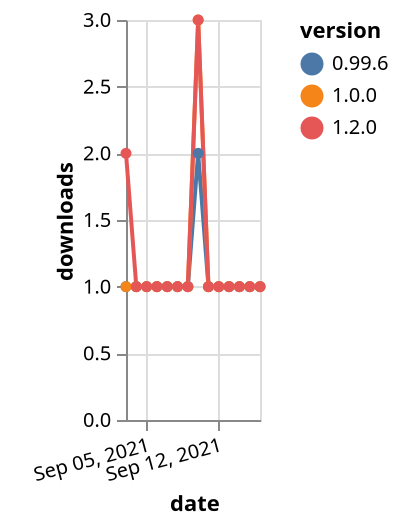 {"$schema": "https://vega.github.io/schema/vega-lite/v5.json", "description": "A simple bar chart with embedded data.", "data": {"values": [{"date": "2021-09-03", "total": 136, "delta": 1, "version": "0.99.6"}, {"date": "2021-09-04", "total": 137, "delta": 1, "version": "0.99.6"}, {"date": "2021-09-05", "total": 138, "delta": 1, "version": "0.99.6"}, {"date": "2021-09-06", "total": 139, "delta": 1, "version": "0.99.6"}, {"date": "2021-09-07", "total": 140, "delta": 1, "version": "0.99.6"}, {"date": "2021-09-08", "total": 141, "delta": 1, "version": "0.99.6"}, {"date": "2021-09-09", "total": 142, "delta": 1, "version": "0.99.6"}, {"date": "2021-09-10", "total": 144, "delta": 2, "version": "0.99.6"}, {"date": "2021-09-11", "total": 145, "delta": 1, "version": "0.99.6"}, {"date": "2021-09-12", "total": 146, "delta": 1, "version": "0.99.6"}, {"date": "2021-09-13", "total": 147, "delta": 1, "version": "0.99.6"}, {"date": "2021-09-14", "total": 148, "delta": 1, "version": "0.99.6"}, {"date": "2021-09-15", "total": 149, "delta": 1, "version": "0.99.6"}, {"date": "2021-09-16", "total": 150, "delta": 1, "version": "0.99.6"}, {"date": "2021-09-03", "total": 159, "delta": 1, "version": "1.0.0"}, {"date": "2021-09-04", "total": 160, "delta": 1, "version": "1.0.0"}, {"date": "2021-09-05", "total": 161, "delta": 1, "version": "1.0.0"}, {"date": "2021-09-06", "total": 162, "delta": 1, "version": "1.0.0"}, {"date": "2021-09-07", "total": 163, "delta": 1, "version": "1.0.0"}, {"date": "2021-09-08", "total": 164, "delta": 1, "version": "1.0.0"}, {"date": "2021-09-09", "total": 165, "delta": 1, "version": "1.0.0"}, {"date": "2021-09-10", "total": 168, "delta": 3, "version": "1.0.0"}, {"date": "2021-09-11", "total": 169, "delta": 1, "version": "1.0.0"}, {"date": "2021-09-12", "total": 170, "delta": 1, "version": "1.0.0"}, {"date": "2021-09-13", "total": 171, "delta": 1, "version": "1.0.0"}, {"date": "2021-09-14", "total": 172, "delta": 1, "version": "1.0.0"}, {"date": "2021-09-15", "total": 173, "delta": 1, "version": "1.0.0"}, {"date": "2021-09-16", "total": 174, "delta": 1, "version": "1.0.0"}, {"date": "2021-09-03", "total": 120, "delta": 2, "version": "1.2.0"}, {"date": "2021-09-04", "total": 121, "delta": 1, "version": "1.2.0"}, {"date": "2021-09-05", "total": 122, "delta": 1, "version": "1.2.0"}, {"date": "2021-09-06", "total": 123, "delta": 1, "version": "1.2.0"}, {"date": "2021-09-07", "total": 124, "delta": 1, "version": "1.2.0"}, {"date": "2021-09-08", "total": 125, "delta": 1, "version": "1.2.0"}, {"date": "2021-09-09", "total": 126, "delta": 1, "version": "1.2.0"}, {"date": "2021-09-10", "total": 129, "delta": 3, "version": "1.2.0"}, {"date": "2021-09-11", "total": 130, "delta": 1, "version": "1.2.0"}, {"date": "2021-09-12", "total": 131, "delta": 1, "version": "1.2.0"}, {"date": "2021-09-13", "total": 132, "delta": 1, "version": "1.2.0"}, {"date": "2021-09-14", "total": 133, "delta": 1, "version": "1.2.0"}, {"date": "2021-09-15", "total": 134, "delta": 1, "version": "1.2.0"}, {"date": "2021-09-16", "total": 135, "delta": 1, "version": "1.2.0"}]}, "width": "container", "mark": {"type": "line", "point": {"filled": true}}, "encoding": {"x": {"field": "date", "type": "temporal", "timeUnit": "yearmonthdate", "title": "date", "axis": {"labelAngle": -15}}, "y": {"field": "delta", "type": "quantitative", "title": "downloads"}, "color": {"field": "version", "type": "nominal"}, "tooltip": {"field": "delta"}}}